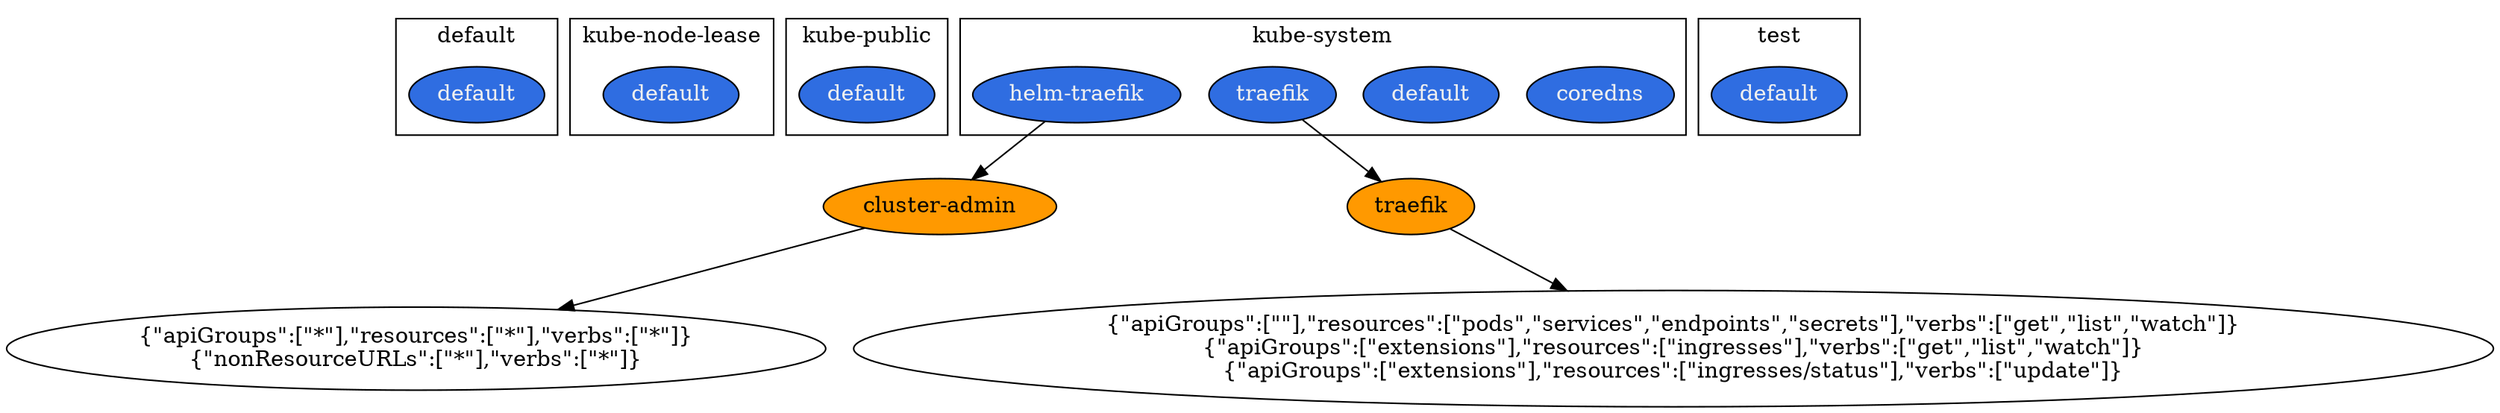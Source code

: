 digraph  {
	subgraph cluster_s0 {
		ID = "cluster_s0";
		label="default";
		n1[fillcolor="#2f6de1",fontcolor="#f0f0f0",label="default",style="filled"];
		
	}subgraph cluster_s1 {
		ID = "cluster_s1";
		label="kube-node-lease";
		n2[fillcolor="#2f6de1",fontcolor="#f0f0f0",label="default",style="filled"];
		
	}subgraph cluster_s2 {
		ID = "cluster_s2";
		label="kube-public";
		n3[fillcolor="#2f6de1",fontcolor="#f0f0f0",label="default",style="filled"];
		
	}subgraph cluster_s3 {
		ID = "cluster_s3";
		label="kube-system";
		n4[fillcolor="#2f6de1",fontcolor="#f0f0f0",label="coredns",style="filled"];
		n5[fillcolor="#2f6de1",fontcolor="#f0f0f0",label="default",style="filled"];
		n6[fillcolor="#2f6de1",fontcolor="#f0f0f0",label="helm-traefik",style="filled"];
		n9[fillcolor="#2f6de1",fontcolor="#f0f0f0",label="traefik",style="filled"];
		
	}subgraph cluster_s4 {
		ID = "cluster_s4";
		label="test";
		n12[fillcolor="#2f6de1",fontcolor="#f0f0f0",label="default",style="filled"];
		
	}
	n7[fillcolor="#ff9900",fontcolor="#030303",label="cluster-admin",style="filled"];
	n10[fillcolor="#ff9900",fontcolor="#030303",label="traefik",style="filled"];
	n11[label="{\"apiGroups\":[\"\"],\"resources\":[\"pods\",\"services\",\"endpoints\",\"secrets\"],\"verbs\":[\"get\",\"list\",\"watch\"]}\n{\"apiGroups\":[\"extensions\"],\"resources\":[\"ingresses\"],\"verbs\":[\"get\",\"list\",\"watch\"]}\n{\"apiGroups\":[\"extensions\"],\"resources\":[\"ingresses/status\"],\"verbs\":[\"update\"]}\n"];
	n8[label="{\"apiGroups\":[\"*\"],\"resources\":[\"*\"],\"verbs\":[\"*\"]}\n{\"nonResourceURLs\":[\"*\"],\"verbs\":[\"*\"]}\n"];
	n7->n8;
	n6->n7;
	n9->n10;
	n10->n11;
	
}
